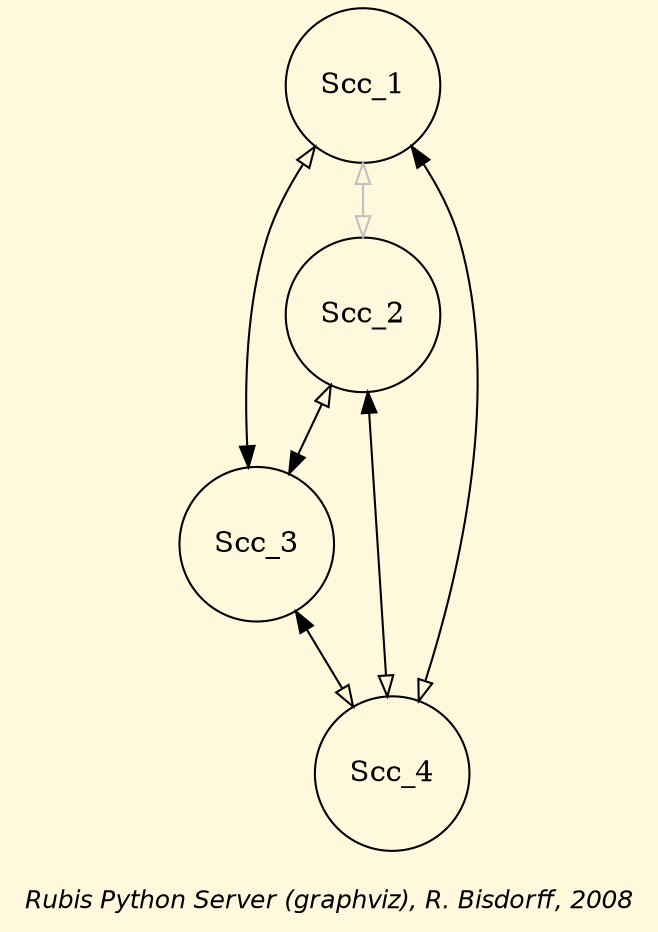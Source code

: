 digraph G {
graph [ bgcolor = cornsilk, fontname = "Helvetica-Oblique",
 fontsize = 12,
 label = "\nRubis Python Server (graphviz), R. Bisdorff, 2008", size="7,7"];
n1 [shape = "circle", label = "Scc_1"];
n2 [shape = "circle", label = "Scc_2"];
n3 [shape = "circle", label = "Scc_3"];
n4 [shape = "circle", label = "Scc_4"];
n1-> n2 [dir=both, color=grey, arrowhead=empty, arrowtail=empty] ;
n1-> n3 [dir=both, color=black, arrowhead=normal, arrowtail=empty] ;
n1-> n4 [dir=both, color=black, arrowtail=normal, arrowhead=empty] ;
n2-> n3 [dir=both, color=black, arrowhead=normal, arrowtail=empty] ;
n2-> n4 [dir=both, color=black, arrowtail=normal, arrowhead=empty] ;
n3-> n4 [dir=both, color=black, arrowtail=normal, arrowhead=empty] ;
}
